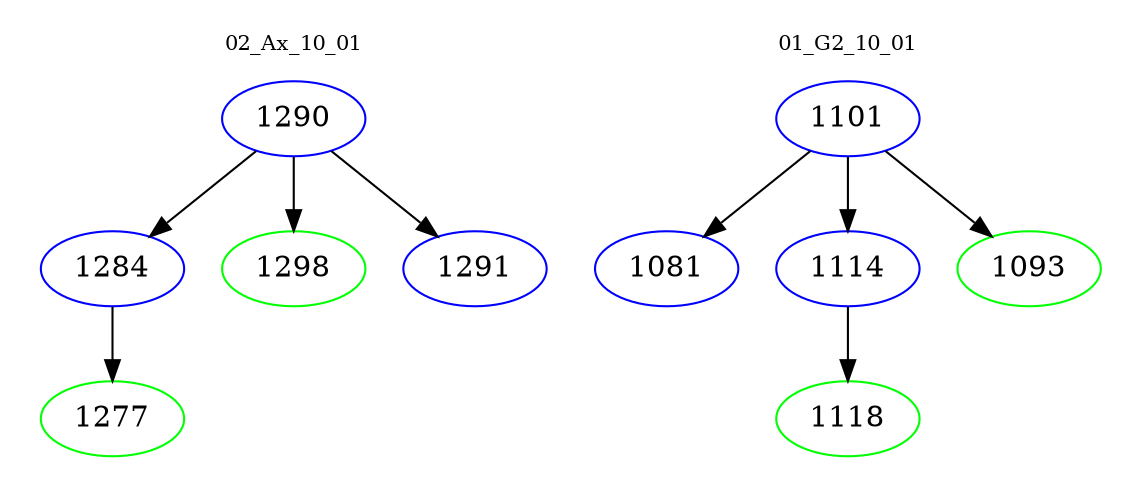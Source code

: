 digraph{
subgraph cluster_0 {
color = white
label = "02_Ax_10_01";
fontsize=10;
T0_1290 [label="1290", color="blue"]
T0_1290 -> T0_1284 [color="black"]
T0_1284 [label="1284", color="blue"]
T0_1284 -> T0_1277 [color="black"]
T0_1277 [label="1277", color="green"]
T0_1290 -> T0_1298 [color="black"]
T0_1298 [label="1298", color="green"]
T0_1290 -> T0_1291 [color="black"]
T0_1291 [label="1291", color="blue"]
}
subgraph cluster_1 {
color = white
label = "01_G2_10_01";
fontsize=10;
T1_1101 [label="1101", color="blue"]
T1_1101 -> T1_1081 [color="black"]
T1_1081 [label="1081", color="blue"]
T1_1101 -> T1_1114 [color="black"]
T1_1114 [label="1114", color="blue"]
T1_1114 -> T1_1118 [color="black"]
T1_1118 [label="1118", color="green"]
T1_1101 -> T1_1093 [color="black"]
T1_1093 [label="1093", color="green"]
}
}
